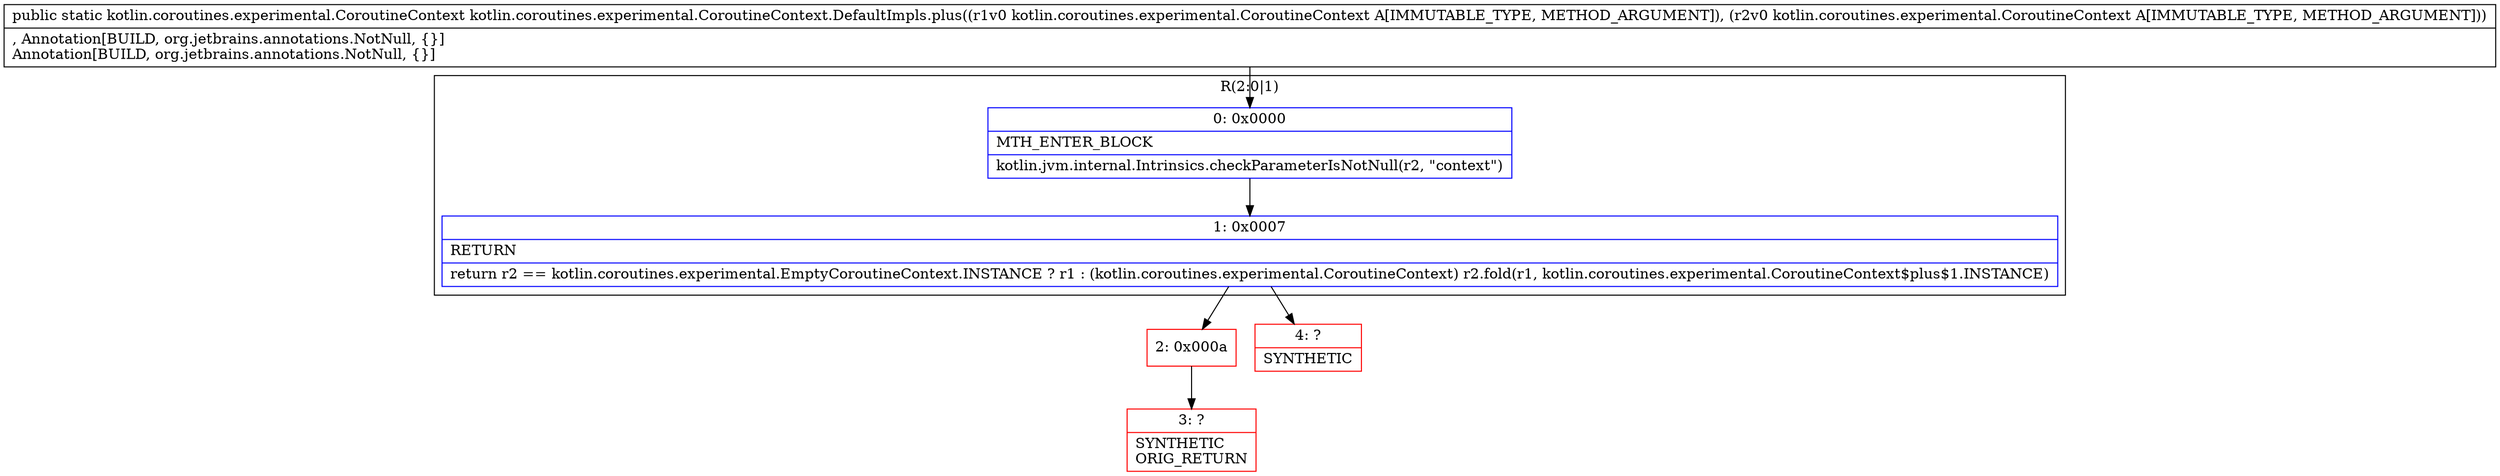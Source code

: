 digraph "CFG forkotlin.coroutines.experimental.CoroutineContext.DefaultImpls.plus(Lkotlin\/coroutines\/experimental\/CoroutineContext;Lkotlin\/coroutines\/experimental\/CoroutineContext;)Lkotlin\/coroutines\/experimental\/CoroutineContext;" {
subgraph cluster_Region_689001375 {
label = "R(2:0|1)";
node [shape=record,color=blue];
Node_0 [shape=record,label="{0\:\ 0x0000|MTH_ENTER_BLOCK\l|kotlin.jvm.internal.Intrinsics.checkParameterIsNotNull(r2, \"context\")\l}"];
Node_1 [shape=record,label="{1\:\ 0x0007|RETURN\l|return r2 == kotlin.coroutines.experimental.EmptyCoroutineContext.INSTANCE ? r1 : (kotlin.coroutines.experimental.CoroutineContext) r2.fold(r1, kotlin.coroutines.experimental.CoroutineContext$plus$1.INSTANCE)\l}"];
}
Node_2 [shape=record,color=red,label="{2\:\ 0x000a}"];
Node_3 [shape=record,color=red,label="{3\:\ ?|SYNTHETIC\lORIG_RETURN\l}"];
Node_4 [shape=record,color=red,label="{4\:\ ?|SYNTHETIC\l}"];
MethodNode[shape=record,label="{public static kotlin.coroutines.experimental.CoroutineContext kotlin.coroutines.experimental.CoroutineContext.DefaultImpls.plus((r1v0 kotlin.coroutines.experimental.CoroutineContext A[IMMUTABLE_TYPE, METHOD_ARGUMENT]), (r2v0 kotlin.coroutines.experimental.CoroutineContext A[IMMUTABLE_TYPE, METHOD_ARGUMENT]))  | , Annotation[BUILD, org.jetbrains.annotations.NotNull, \{\}]\lAnnotation[BUILD, org.jetbrains.annotations.NotNull, \{\}]\l}"];
MethodNode -> Node_0;
Node_0 -> Node_1;
Node_1 -> Node_2;
Node_1 -> Node_4;
Node_2 -> Node_3;
}

